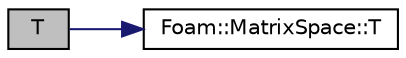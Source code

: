 digraph "T"
{
  bgcolor="transparent";
  edge [fontname="Helvetica",fontsize="10",labelfontname="Helvetica",labelfontsize="10"];
  node [fontname="Helvetica",fontsize="10",shape=record];
  rankdir="LR";
  Node134850 [label="T",height=0.2,width=0.4,color="black", fillcolor="grey75", style="filled", fontcolor="black"];
  Node134850 -> Node134851 [color="midnightblue",fontsize="10",style="solid",fontname="Helvetica"];
  Node134851 [label="Foam::MatrixSpace::T",height=0.2,width=0.4,color="black",URL="$a28917.html#a0403d26c2e94c8c0fa40e8e5043629fc",tooltip="Return the transpose of the matrix. "];
}
